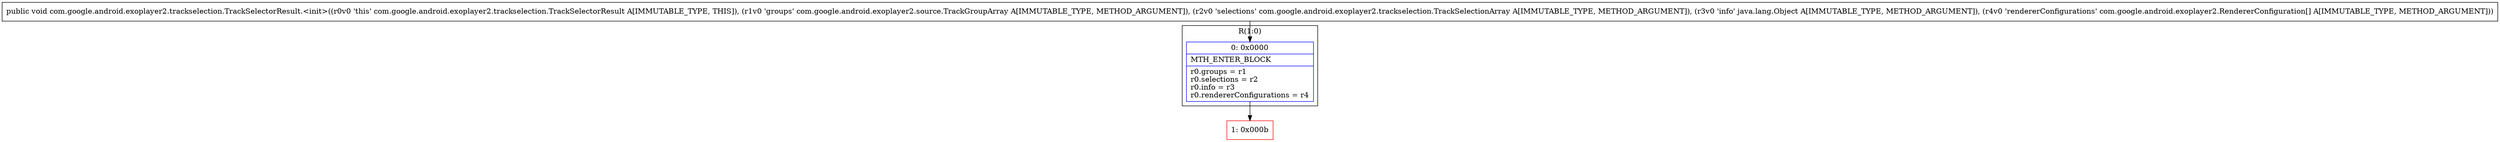 digraph "CFG forcom.google.android.exoplayer2.trackselection.TrackSelectorResult.\<init\>(Lcom\/google\/android\/exoplayer2\/source\/TrackGroupArray;Lcom\/google\/android\/exoplayer2\/trackselection\/TrackSelectionArray;Ljava\/lang\/Object;[Lcom\/google\/android\/exoplayer2\/RendererConfiguration;)V" {
subgraph cluster_Region_343609649 {
label = "R(1:0)";
node [shape=record,color=blue];
Node_0 [shape=record,label="{0\:\ 0x0000|MTH_ENTER_BLOCK\l|r0.groups = r1\lr0.selections = r2\lr0.info = r3\lr0.rendererConfigurations = r4\l}"];
}
Node_1 [shape=record,color=red,label="{1\:\ 0x000b}"];
MethodNode[shape=record,label="{public void com.google.android.exoplayer2.trackselection.TrackSelectorResult.\<init\>((r0v0 'this' com.google.android.exoplayer2.trackselection.TrackSelectorResult A[IMMUTABLE_TYPE, THIS]), (r1v0 'groups' com.google.android.exoplayer2.source.TrackGroupArray A[IMMUTABLE_TYPE, METHOD_ARGUMENT]), (r2v0 'selections' com.google.android.exoplayer2.trackselection.TrackSelectionArray A[IMMUTABLE_TYPE, METHOD_ARGUMENT]), (r3v0 'info' java.lang.Object A[IMMUTABLE_TYPE, METHOD_ARGUMENT]), (r4v0 'rendererConfigurations' com.google.android.exoplayer2.RendererConfiguration[] A[IMMUTABLE_TYPE, METHOD_ARGUMENT])) }"];
MethodNode -> Node_0;
Node_0 -> Node_1;
}

